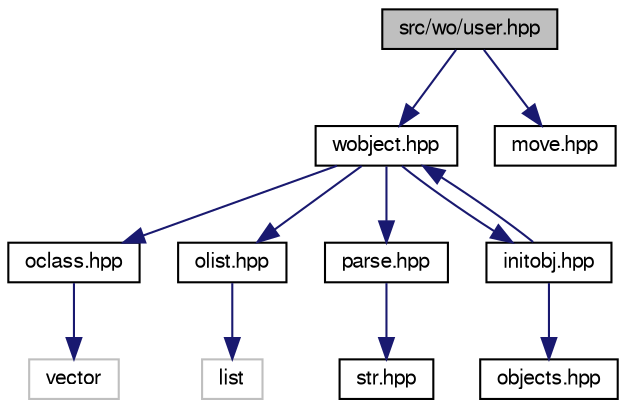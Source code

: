 digraph "src/wo/user.hpp"
{
 // LATEX_PDF_SIZE
  bgcolor="transparent";
  edge [fontname="FreeSans",fontsize="10",labelfontname="FreeSans",labelfontsize="10"];
  node [fontname="FreeSans",fontsize="10",shape=record];
  Node1 [label="src/wo/user.hpp",height=0.2,width=0.4,color="black", fillcolor="grey75", style="filled", fontcolor="black",tooltip=" "];
  Node1 -> Node2 [color="midnightblue",fontsize="10",style="solid",fontname="FreeSans"];
  Node2 [label="wobject.hpp",height=0.2,width=0.4,color="black",URL="$a00866.html",tooltip=" "];
  Node2 -> Node3 [color="midnightblue",fontsize="10",style="solid",fontname="FreeSans"];
  Node3 [label="oclass.hpp",height=0.2,width=0.4,color="black",URL="$a00626.html",tooltip=" "];
  Node3 -> Node4 [color="midnightblue",fontsize="10",style="solid",fontname="FreeSans"];
  Node4 [label="vector",height=0.2,width=0.4,color="grey75",tooltip=" "];
  Node2 -> Node5 [color="midnightblue",fontsize="10",style="solid",fontname="FreeSans"];
  Node5 [label="olist.hpp",height=0.2,width=0.4,color="black",URL="$a00632.html",tooltip=" "];
  Node5 -> Node6 [color="midnightblue",fontsize="10",style="solid",fontname="FreeSans"];
  Node6 [label="list",height=0.2,width=0.4,color="grey75",tooltip=" "];
  Node2 -> Node7 [color="midnightblue",fontsize="10",style="solid",fontname="FreeSans"];
  Node7 [label="parse.hpp",height=0.2,width=0.4,color="black",URL="$a00638.html",tooltip=" "];
  Node7 -> Node8 [color="midnightblue",fontsize="10",style="solid",fontname="FreeSans"];
  Node8 [label="str.hpp",height=0.2,width=0.4,color="black",URL="$a00179.html",tooltip=" "];
  Node2 -> Node9 [color="midnightblue",fontsize="10",style="solid",fontname="FreeSans"];
  Node9 [label="initobj.hpp",height=0.2,width=0.4,color="black",URL="$a00554.html",tooltip=" "];
  Node9 -> Node10 [color="midnightblue",fontsize="10",style="solid",fontname="FreeSans"];
  Node10 [label="objects.hpp",height=0.2,width=0.4,color="black",URL="$a00620.html",tooltip=" "];
  Node9 -> Node2 [color="midnightblue",fontsize="10",style="solid",fontname="FreeSans"];
  Node1 -> Node11 [color="midnightblue",fontsize="10",style="solid",fontname="FreeSans"];
  Node11 [label="move.hpp",height=0.2,width=0.4,color="black",URL="$a00596.html",tooltip=" "];
}
